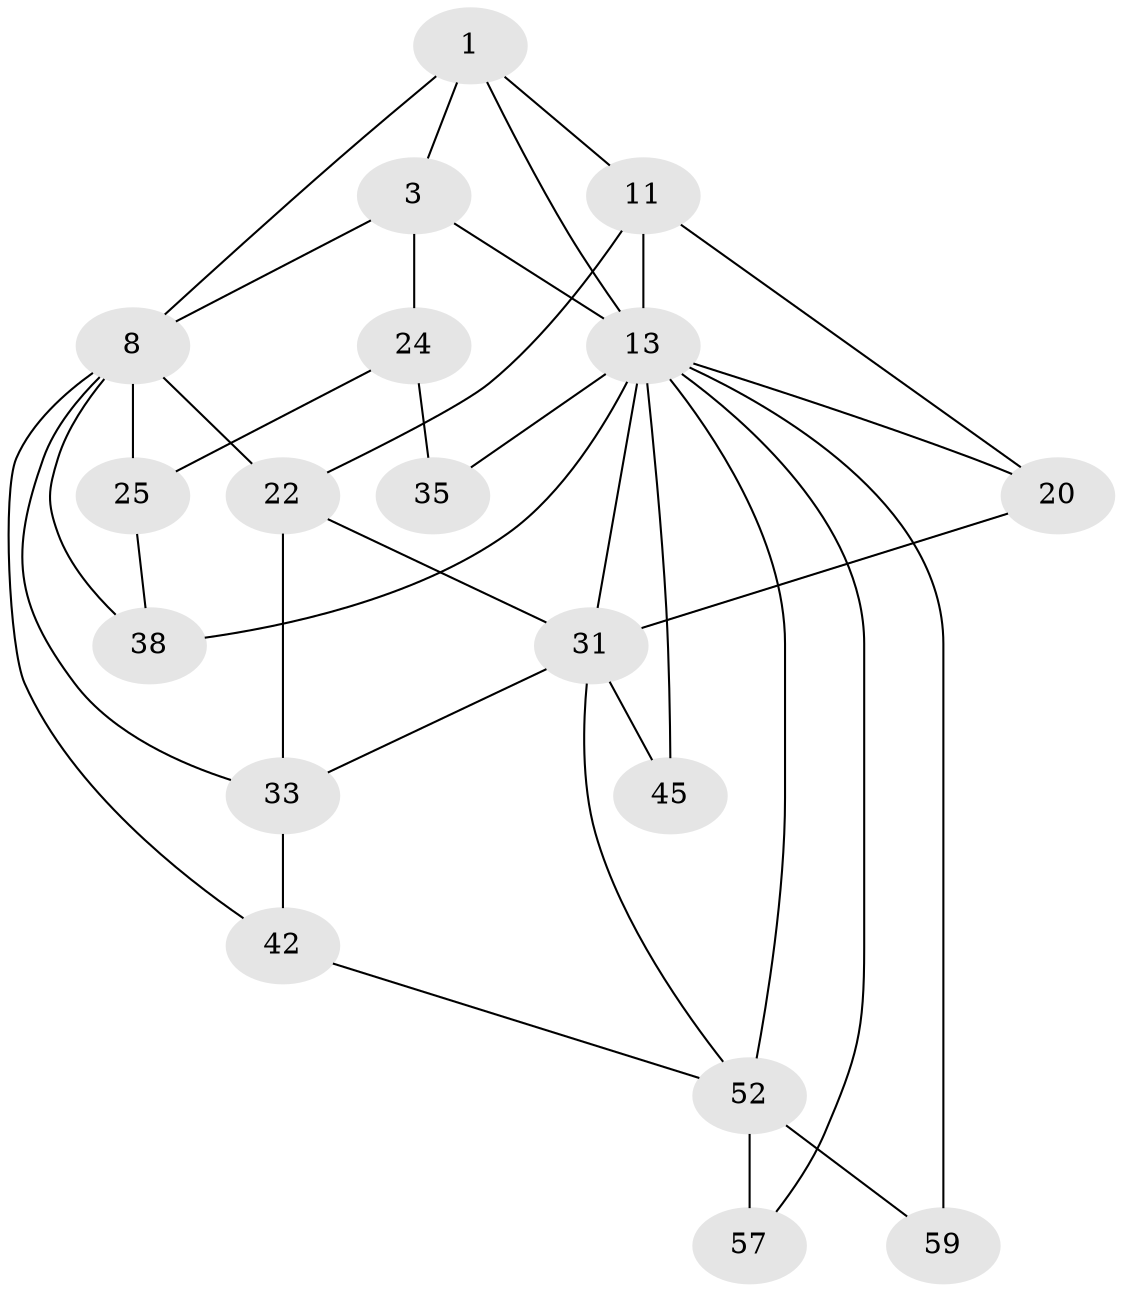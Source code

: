 // original degree distribution, {3: 0.03333333333333333, 4: 0.21666666666666667, 5: 0.5666666666666667, 6: 0.18333333333333332}
// Generated by graph-tools (version 1.1) at 2025/21/03/04/25 18:21:41]
// undirected, 18 vertices, 36 edges
graph export_dot {
graph [start="1"]
  node [color=gray90,style=filled];
  1 [pos="+0.584825409406263+0",super="+2+5"];
  3 [pos="+0.39830150267706627+0.06815873341885073",super="+4+10"];
  8 [pos="+0.5364672733635151+0.2534528748369462",super="+23+9"];
  11 [pos="+0.8318594084296845+0",super="+12+19"];
  13 [pos="+1+0",super="+14+49+37"];
  20 [pos="+0.8999190817821795+0.31419509751807045",super="+30"];
  22 [pos="+0.7100824916348399+0.2824527449648273",super="+32"];
  24 [pos="+0.2146044575699541+0.3283257314454981",super="+27"];
  25 [pos="+0.3313104994603265+0.4242948450288281",super="+26"];
  31 [pos="+0.8596885529452564+0.48142860515572594",super="+46"];
  33 [pos="+0.7049875652275307+0.5101175776620505",super="+34+48"];
  35 [pos="+0.09092246135545587+0.34958304407989926"];
  38 [pos="+0.055691870632525425+0.6531056091492019",super="+39"];
  42 [pos="+0.46607292526043825+0.7530535049914261"];
  45 [pos="+0.9503331115100596+0.6652596597745548"];
  52 [pos="+0.7124899085184827+0.8162250805952993",super="+56+53"];
  57 [pos="+0.42075805358928503+1"];
  59 [pos="+0.8925826402460519+1"];
  1 -- 3 [weight=2];
  1 -- 8;
  1 -- 11 [weight=2];
  1 -- 13;
  3 -- 24 [weight=2];
  3 -- 8;
  3 -- 13;
  8 -- 33;
  8 -- 22;
  8 -- 38;
  8 -- 25 [weight=2];
  8 -- 42;
  11 -- 20 [weight=2];
  11 -- 13;
  11 -- 22;
  13 -- 35 [weight=2];
  13 -- 38 [weight=2];
  13 -- 57;
  13 -- 59 [weight=2];
  13 -- 45;
  13 -- 20;
  13 -- 52;
  13 -- 31;
  20 -- 31;
  22 -- 33;
  22 -- 31;
  24 -- 35;
  24 -- 25;
  25 -- 38;
  31 -- 33;
  31 -- 52;
  31 -- 45 [weight=2];
  33 -- 42;
  42 -- 52;
  52 -- 57 [weight=2];
  52 -- 59;
}
